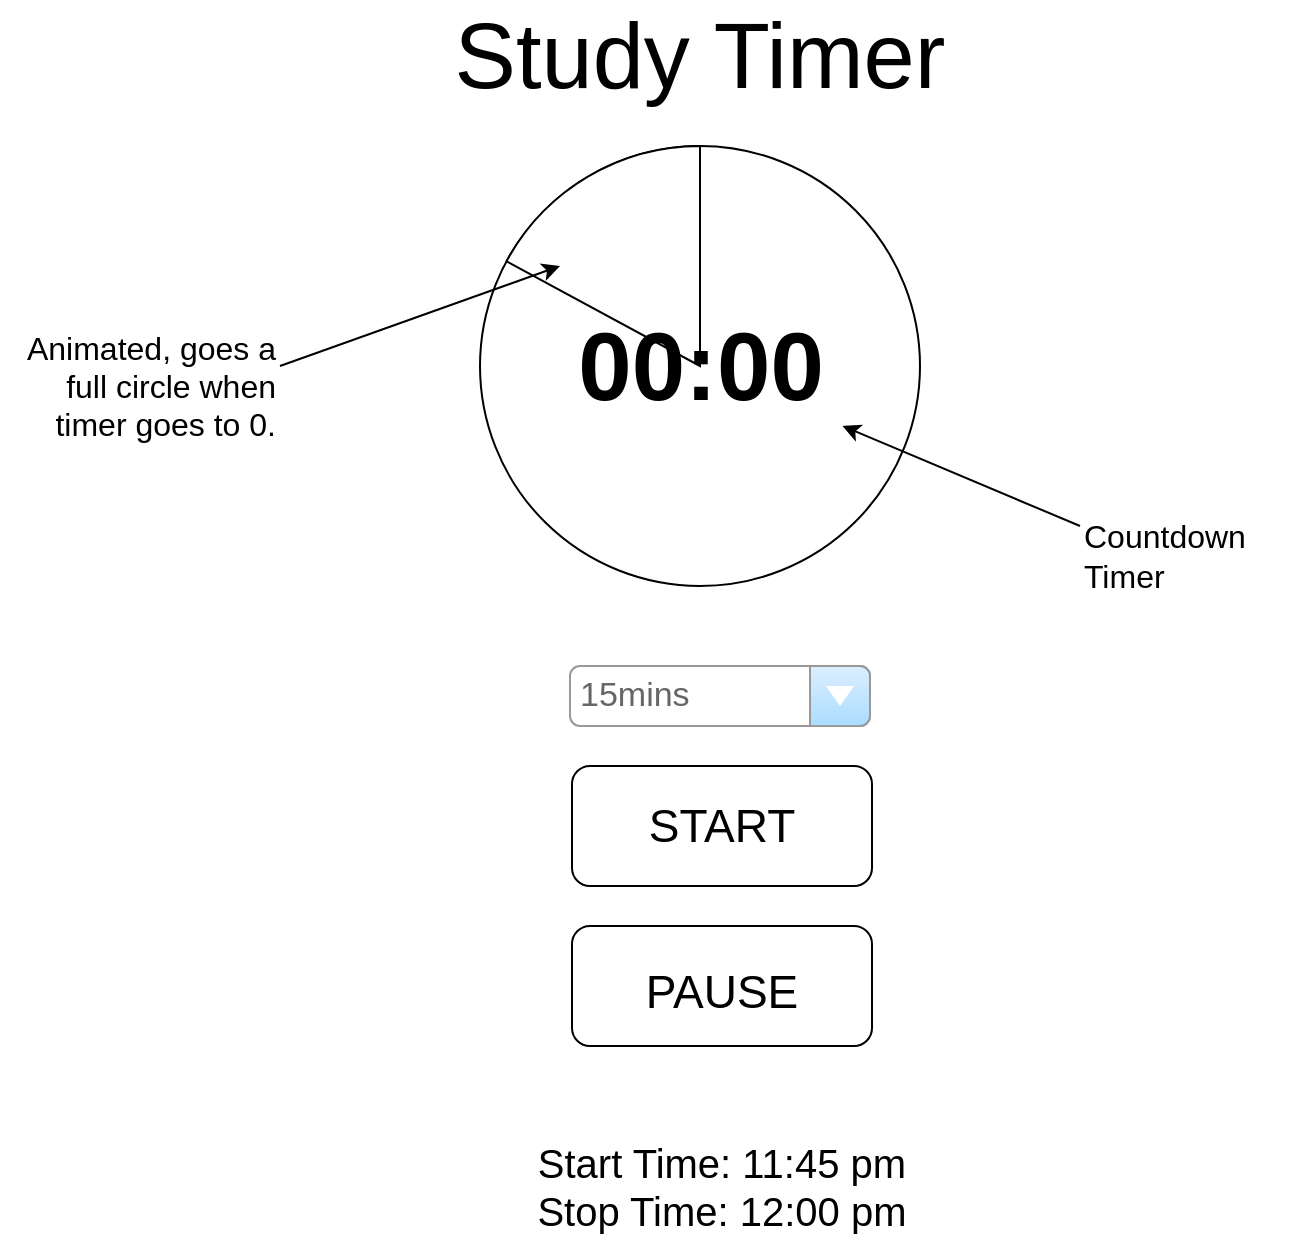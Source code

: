 <mxfile version="15.9.6" type="github">
  <diagram id="qBN-_Dr7UHZ4-JxlXA_n" name="Page-1">
    <mxGraphModel dx="782" dy="392" grid="1" gridSize="10" guides="1" tooltips="1" connect="1" arrows="1" fold="1" page="1" pageScale="1" pageWidth="850" pageHeight="1100" math="0" shadow="0">
      <root>
        <mxCell id="0" />
        <mxCell id="1" parent="0" />
        <mxCell id="ICuspe2-xYvKXoBvfxyv-2" value="" style="ellipse;whiteSpace=wrap;html=1;aspect=fixed;" vertex="1" parent="1">
          <mxGeometry x="280" y="80" width="220" height="220" as="geometry" />
        </mxCell>
        <mxCell id="ICuspe2-xYvKXoBvfxyv-4" value="" style="verticalLabelPosition=bottom;verticalAlign=top;html=1;shape=mxgraph.basic.pie;startAngle=0.829;endAngle=0;" vertex="1" parent="1">
          <mxGeometry x="280" y="80" width="220" height="220" as="geometry" />
        </mxCell>
        <mxCell id="ICuspe2-xYvKXoBvfxyv-6" value="&lt;font style=&quot;font-size: 48px&quot;&gt;00:00&lt;/font&gt;" style="text;strokeColor=none;fillColor=none;html=1;fontSize=24;fontStyle=1;verticalAlign=middle;align=center;" vertex="1" parent="1">
          <mxGeometry x="295" y="160" width="190" height="60" as="geometry" />
        </mxCell>
        <mxCell id="ICuspe2-xYvKXoBvfxyv-8" value="&lt;div style=&quot;font-size: 23px&quot;&gt;&lt;font style=&quot;font-size: 23px&quot;&gt;START&lt;/font&gt;&lt;/div&gt;" style="rounded=1;whiteSpace=wrap;html=1;fontSize=30;verticalAlign=middle;align=center;labelPosition=center;verticalLabelPosition=middle;horizontal=1;" vertex="1" parent="1">
          <mxGeometry x="326" y="390" width="150" height="60" as="geometry" />
        </mxCell>
        <mxCell id="ICuspe2-xYvKXoBvfxyv-18" value="15mins" style="strokeWidth=1;shadow=0;dashed=0;align=center;html=1;shape=mxgraph.mockup.forms.comboBox;strokeColor=#999999;fillColor=#ddeeff;align=left;fillColor2=#aaddff;mainText=;fontColor=#666666;fontSize=17;spacingLeft=3;" vertex="1" parent="1">
          <mxGeometry x="325" y="340" width="150" height="30" as="geometry" />
        </mxCell>
        <mxCell id="ICuspe2-xYvKXoBvfxyv-21" value="&lt;font style=&quot;font-size: 23px&quot;&gt;PAUSE&lt;/font&gt;" style="rounded=1;whiteSpace=wrap;html=1;fontSize=30;verticalAlign=middle;align=center;labelPosition=center;verticalLabelPosition=middle;horizontal=1;" vertex="1" parent="1">
          <mxGeometry x="326" y="470" width="150" height="60" as="geometry" />
        </mxCell>
        <mxCell id="ICuspe2-xYvKXoBvfxyv-22" value="&lt;font style=&quot;font-size: 46px&quot;&gt;Study Timer&lt;/font&gt;" style="text;html=1;strokeColor=none;fillColor=none;align=center;verticalAlign=middle;whiteSpace=wrap;rounded=0;fontSize=30;" vertex="1" parent="1">
          <mxGeometry x="245" y="10" width="290" height="50" as="geometry" />
        </mxCell>
        <mxCell id="ICuspe2-xYvKXoBvfxyv-25" value="" style="endArrow=classic;html=1;rounded=0;fontSize=23;" edge="1" parent="1">
          <mxGeometry width="50" height="50" relative="1" as="geometry">
            <mxPoint x="180" y="190" as="sourcePoint" />
            <mxPoint x="320" y="140" as="targetPoint" />
          </mxGeometry>
        </mxCell>
        <mxCell id="ICuspe2-xYvKXoBvfxyv-26" value="Animated, goes a full circle when timer goes to 0." style="text;html=1;strokeColor=none;fillColor=none;align=right;verticalAlign=middle;whiteSpace=wrap;rounded=0;fontSize=16;" vertex="1" parent="1">
          <mxGeometry x="40" y="170" width="140" height="60" as="geometry" />
        </mxCell>
        <mxCell id="ICuspe2-xYvKXoBvfxyv-27" value="" style="endArrow=classic;html=1;rounded=0;fontSize=16;" edge="1" parent="1" target="ICuspe2-xYvKXoBvfxyv-6">
          <mxGeometry width="50" height="50" relative="1" as="geometry">
            <mxPoint x="580" y="270" as="sourcePoint" />
            <mxPoint x="570" y="180" as="targetPoint" />
          </mxGeometry>
        </mxCell>
        <mxCell id="ICuspe2-xYvKXoBvfxyv-29" value="Countdown Timer" style="text;html=1;strokeColor=none;fillColor=none;align=left;verticalAlign=middle;whiteSpace=wrap;rounded=0;fontSize=16;" vertex="1" parent="1">
          <mxGeometry x="580" y="260" width="110" height="50" as="geometry" />
        </mxCell>
        <mxCell id="ICuspe2-xYvKXoBvfxyv-30" value="&lt;div style=&quot;font-size: 20px&quot;&gt;Start Time: 11:45 pm&lt;br style=&quot;font-size: 20px&quot;&gt;&lt;/div&gt;&lt;div style=&quot;font-size: 20px&quot;&gt;Stop Time: 12:00 pm&lt;br style=&quot;font-size: 20px&quot;&gt;&lt;/div&gt;" style="text;html=1;strokeColor=none;fillColor=none;align=center;verticalAlign=middle;whiteSpace=wrap;rounded=0;fontSize=20;" vertex="1" parent="1">
          <mxGeometry x="211" y="570" width="380" height="60" as="geometry" />
        </mxCell>
      </root>
    </mxGraphModel>
  </diagram>
</mxfile>
